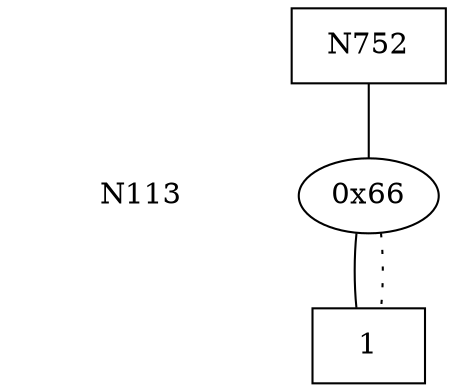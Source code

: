 digraph "DD" {
size = "7.5,10"
center = true;
edge [dir = none];
{ node [shape = plaintext];
  edge [style = invis];
  "CONST NODES" [style = invis];
" N113 " -> "CONST NODES"; 
}
{ rank = same; node [shape = box]; edge [style = invis];
"  N752  "; }
{ rank = same; " N113 ";
"0x66";
}
{ rank = same; "CONST NODES";
{ node [shape = box]; "0x46";
}
}
"  N752  " -> "0x66" [style = solid];
"0x66" -> "0x46";
"0x66" -> "0x46" [style = dotted];
"0x46" [label = "1"];
}
